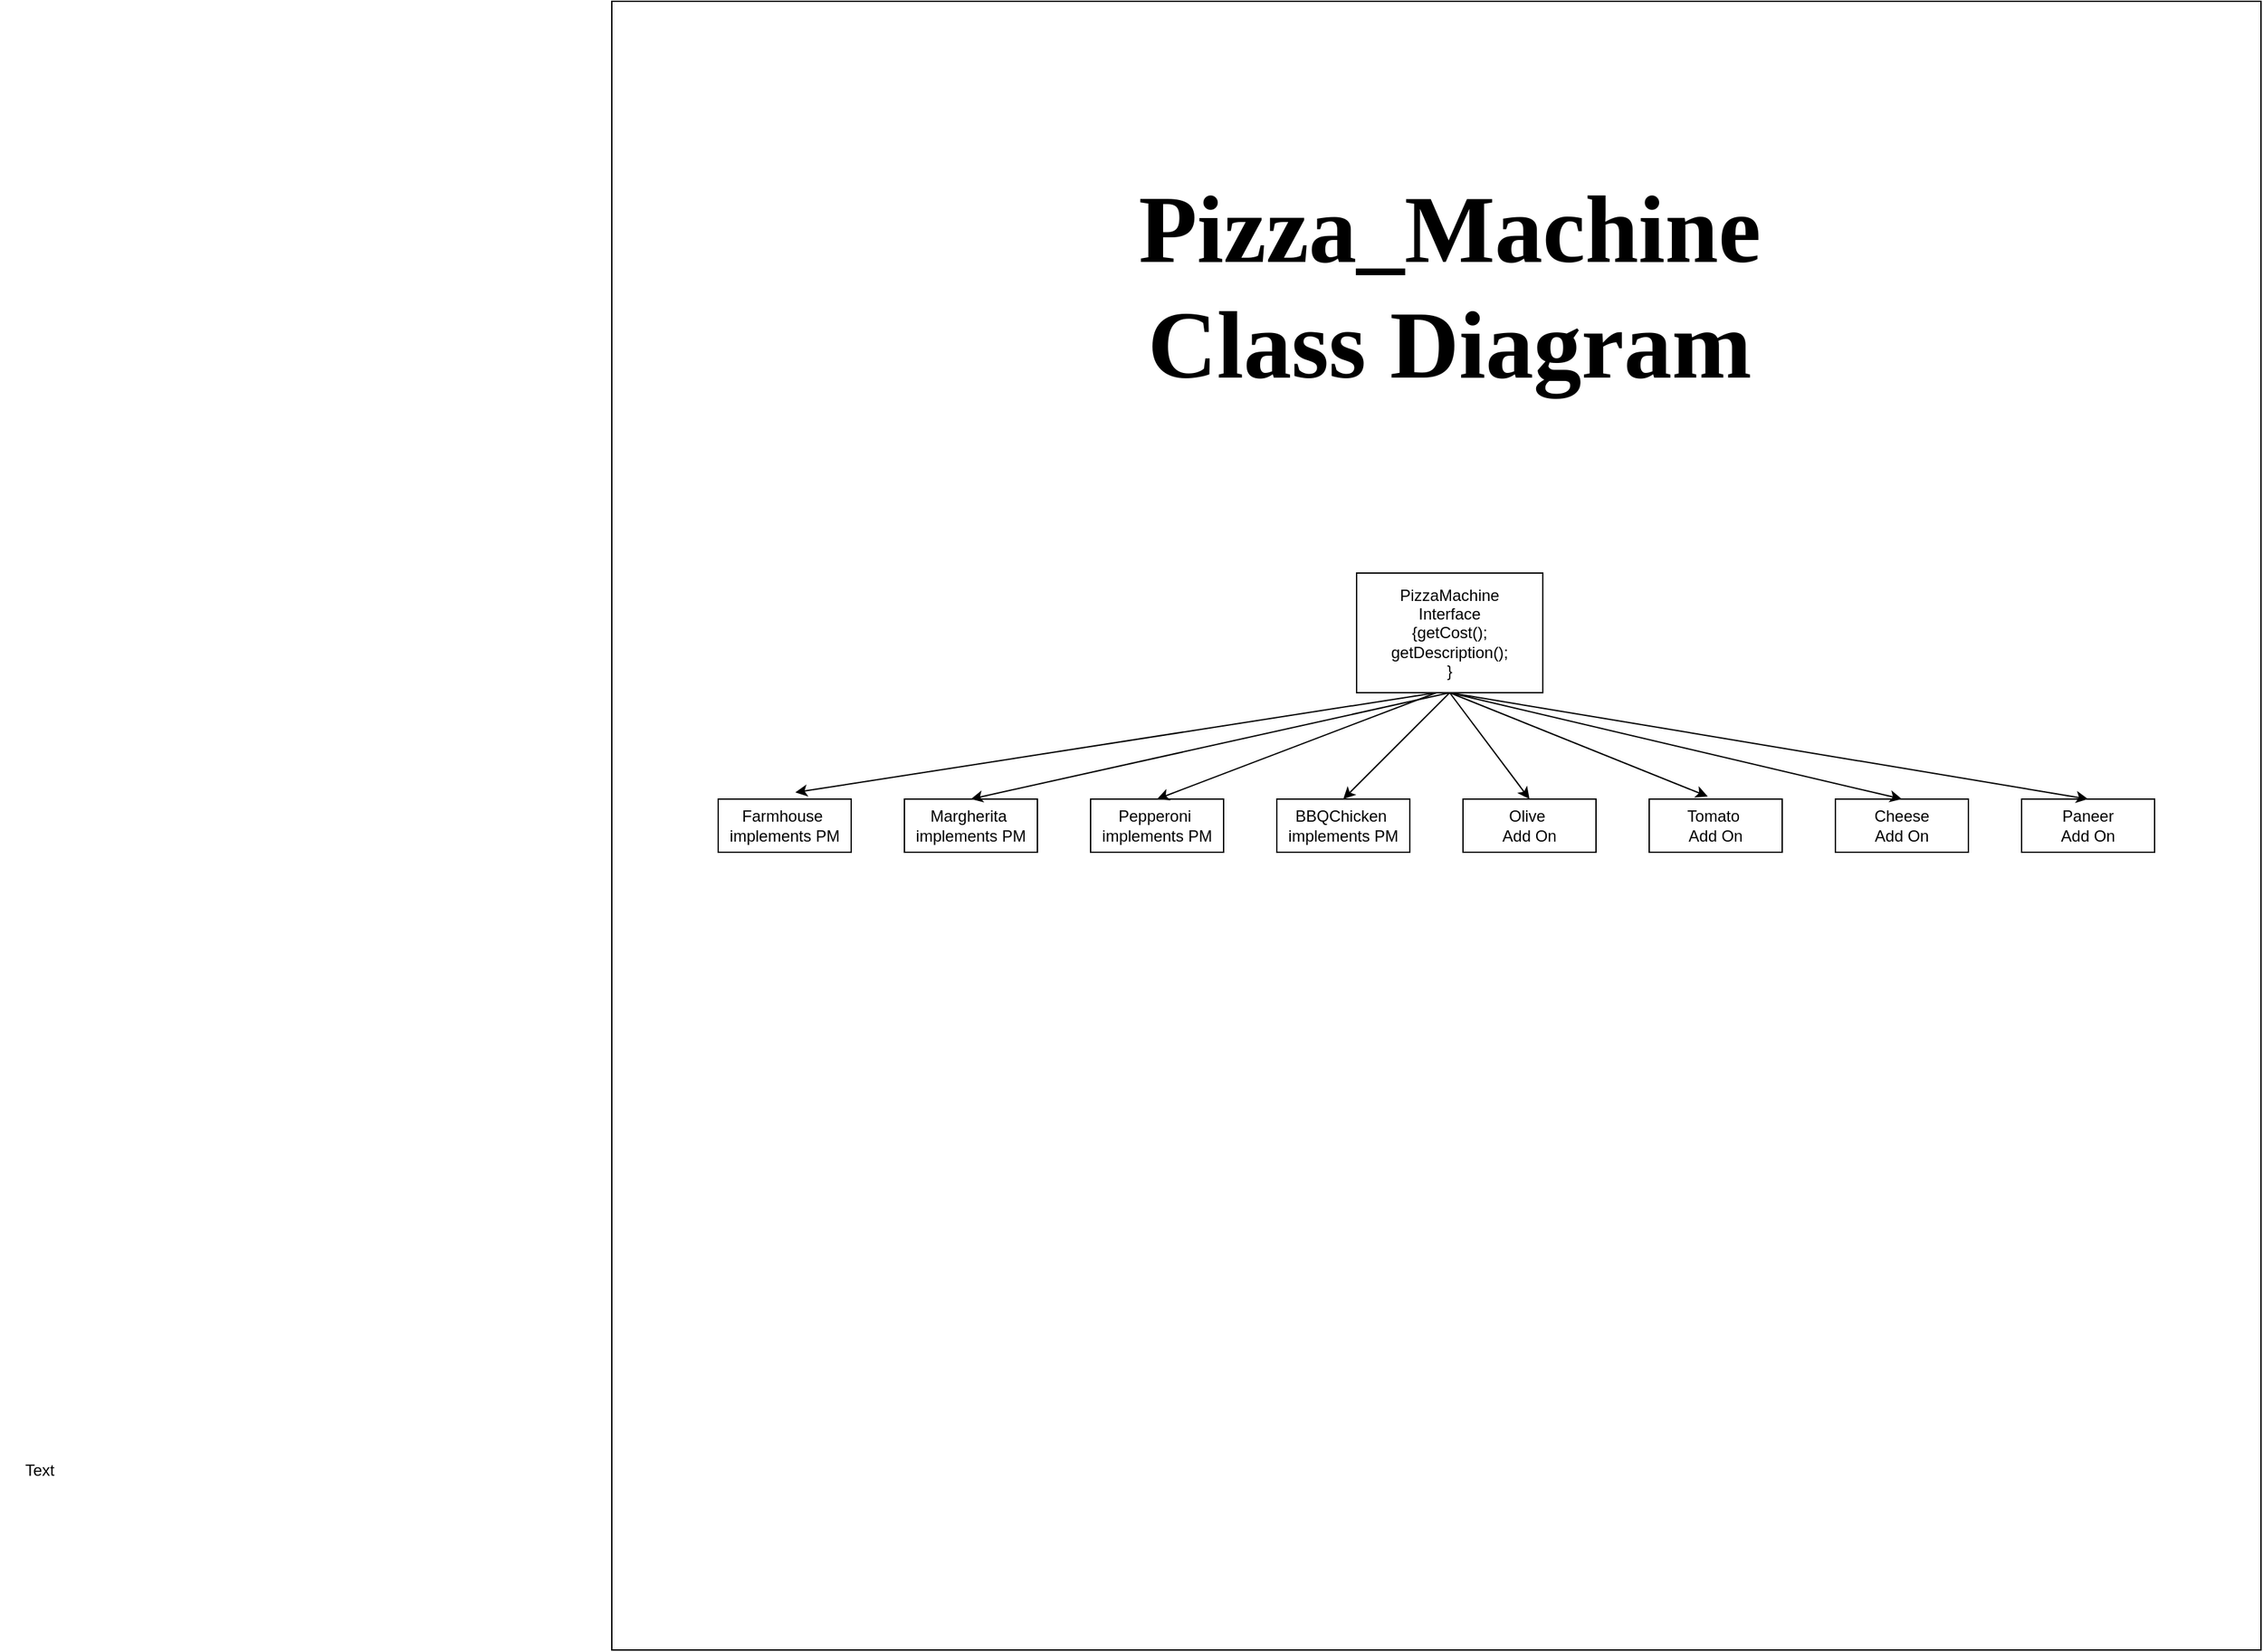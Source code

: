 <mxfile version="20.8.20" type="github">
  <diagram name="Page-1" id="VmqbNAQ8ySxYOdTu0RUP">
    <mxGraphModel dx="4198" dy="2712" grid="1" gridSize="10" guides="1" tooltips="1" connect="1" arrows="1" fold="1" page="1" pageScale="1" pageWidth="850" pageHeight="1100" math="0" shadow="0">
      <root>
        <mxCell id="0" />
        <mxCell id="1" parent="0" />
        <mxCell id="bt7QYrZST3vWygyTc_tJ-25" value="" style="whiteSpace=wrap;html=1;aspect=fixed;" vertex="1" parent="1">
          <mxGeometry x="120" y="-120" width="1240" height="1240" as="geometry" />
        </mxCell>
        <mxCell id="bt7QYrZST3vWygyTc_tJ-1" value="PizzaMachine&lt;br&gt;Interface&lt;br&gt;{getCost();&lt;br style=&quot;border-color: var(--border-color);&quot;&gt;getDescription();&lt;br&gt;}" style="rounded=0;whiteSpace=wrap;html=1;" vertex="1" parent="1">
          <mxGeometry x="680" y="310" width="140" height="90" as="geometry" />
        </mxCell>
        <mxCell id="bt7QYrZST3vWygyTc_tJ-2" value="Farmhouse&amp;nbsp;&lt;br&gt;implements PM" style="rounded=0;whiteSpace=wrap;html=1;" vertex="1" parent="1">
          <mxGeometry x="200" y="480" width="100" height="40" as="geometry" />
        </mxCell>
        <mxCell id="bt7QYrZST3vWygyTc_tJ-3" value="Margherita&amp;nbsp;&lt;br style=&quot;border-color: var(--border-color);&quot;&gt;implements PM" style="rounded=0;whiteSpace=wrap;html=1;" vertex="1" parent="1">
          <mxGeometry x="340" y="480" width="100" height="40" as="geometry" />
        </mxCell>
        <mxCell id="bt7QYrZST3vWygyTc_tJ-4" value="Pepperoni&amp;nbsp;&lt;br style=&quot;border-color: var(--border-color);&quot;&gt;implements PM" style="rounded=0;whiteSpace=wrap;html=1;" vertex="1" parent="1">
          <mxGeometry x="480" y="480" width="100" height="40" as="geometry" />
        </mxCell>
        <mxCell id="bt7QYrZST3vWygyTc_tJ-5" value="BBQChicken&amp;nbsp;&lt;br style=&quot;border-color: var(--border-color);&quot;&gt;implements PM" style="rounded=0;whiteSpace=wrap;html=1;" vertex="1" parent="1">
          <mxGeometry x="620" y="480" width="100" height="40" as="geometry" />
        </mxCell>
        <mxCell id="bt7QYrZST3vWygyTc_tJ-6" value="Olive&amp;nbsp;&lt;br&gt;Add On&lt;br&gt;&lt;span id=&quot;docs-internal-guid-4011a0b1-7fff-b4d0-f305-c6e4db0675ac&quot;&gt;&lt;/span&gt;" style="rounded=0;whiteSpace=wrap;html=1;" vertex="1" parent="1">
          <mxGeometry x="760" y="480" width="100" height="40" as="geometry" />
        </mxCell>
        <mxCell id="bt7QYrZST3vWygyTc_tJ-7" value="Tomato&amp;nbsp;&lt;br&gt;Add On" style="rounded=0;whiteSpace=wrap;html=1;" vertex="1" parent="1">
          <mxGeometry x="900" y="480" width="100" height="40" as="geometry" />
        </mxCell>
        <mxCell id="bt7QYrZST3vWygyTc_tJ-8" value="Cheese&lt;br&gt;Add On" style="rounded=0;whiteSpace=wrap;html=1;" vertex="1" parent="1">
          <mxGeometry x="1040" y="480" width="100" height="40" as="geometry" />
        </mxCell>
        <mxCell id="bt7QYrZST3vWygyTc_tJ-9" value="Paneer&lt;br&gt;Add On" style="rounded=0;whiteSpace=wrap;html=1;" vertex="1" parent="1">
          <mxGeometry x="1180" y="480" width="100" height="40" as="geometry" />
        </mxCell>
        <mxCell id="bt7QYrZST3vWygyTc_tJ-12" value="" style="endArrow=classic;html=1;rounded=0;entryX=0.58;entryY=-0.125;entryDx=0;entryDy=0;entryPerimeter=0;" edge="1" parent="1" target="bt7QYrZST3vWygyTc_tJ-2">
          <mxGeometry width="50" height="50" relative="1" as="geometry">
            <mxPoint x="740" y="400" as="sourcePoint" />
            <mxPoint x="240" y="470" as="targetPoint" />
          </mxGeometry>
        </mxCell>
        <mxCell id="bt7QYrZST3vWygyTc_tJ-13" value="" style="endArrow=classic;html=1;rounded=0;entryX=0.5;entryY=0;entryDx=0;entryDy=0;exitX=0.5;exitY=1;exitDx=0;exitDy=0;" edge="1" parent="1" source="bt7QYrZST3vWygyTc_tJ-1" target="bt7QYrZST3vWygyTc_tJ-3">
          <mxGeometry width="50" height="50" relative="1" as="geometry">
            <mxPoint x="420" y="390" as="sourcePoint" />
            <mxPoint x="370" y="470" as="targetPoint" />
          </mxGeometry>
        </mxCell>
        <mxCell id="bt7QYrZST3vWygyTc_tJ-15" value="" style="endArrow=classic;html=1;rounded=0;entryX=0.5;entryY=0;entryDx=0;entryDy=0;" edge="1" parent="1" target="bt7QYrZST3vWygyTc_tJ-4">
          <mxGeometry width="50" height="50" relative="1" as="geometry">
            <mxPoint x="740" y="400" as="sourcePoint" />
            <mxPoint x="490" y="470" as="targetPoint" />
          </mxGeometry>
        </mxCell>
        <mxCell id="bt7QYrZST3vWygyTc_tJ-16" value="" style="endArrow=classic;html=1;rounded=0;entryX=0.5;entryY=0;entryDx=0;entryDy=0;exitX=0.5;exitY=1;exitDx=0;exitDy=0;" edge="1" parent="1" source="bt7QYrZST3vWygyTc_tJ-1" target="bt7QYrZST3vWygyTc_tJ-5">
          <mxGeometry width="50" height="50" relative="1" as="geometry">
            <mxPoint x="670" y="380" as="sourcePoint" />
            <mxPoint x="620" y="460" as="targetPoint" />
          </mxGeometry>
        </mxCell>
        <mxCell id="bt7QYrZST3vWygyTc_tJ-17" value="" style="endArrow=classic;html=1;rounded=0;entryX=0.5;entryY=0;entryDx=0;entryDy=0;exitX=0.5;exitY=1;exitDx=0;exitDy=0;" edge="1" parent="1" source="bt7QYrZST3vWygyTc_tJ-1" target="bt7QYrZST3vWygyTc_tJ-6">
          <mxGeometry width="50" height="50" relative="1" as="geometry">
            <mxPoint x="870" y="380" as="sourcePoint" />
            <mxPoint x="820" y="460" as="targetPoint" />
          </mxGeometry>
        </mxCell>
        <mxCell id="bt7QYrZST3vWygyTc_tJ-18" value="" style="endArrow=classic;html=1;rounded=0;entryX=0.44;entryY=-0.05;entryDx=0;entryDy=0;entryPerimeter=0;exitX=0.5;exitY=1;exitDx=0;exitDy=0;" edge="1" parent="1" source="bt7QYrZST3vWygyTc_tJ-1" target="bt7QYrZST3vWygyTc_tJ-7">
          <mxGeometry width="50" height="50" relative="1" as="geometry">
            <mxPoint x="980" y="370" as="sourcePoint" />
            <mxPoint x="930" y="450" as="targetPoint" />
          </mxGeometry>
        </mxCell>
        <mxCell id="bt7QYrZST3vWygyTc_tJ-19" value="" style="endArrow=classic;html=1;rounded=0;entryX=0.5;entryY=0;entryDx=0;entryDy=0;exitX=0.5;exitY=1;exitDx=0;exitDy=0;" edge="1" parent="1" source="bt7QYrZST3vWygyTc_tJ-1" target="bt7QYrZST3vWygyTc_tJ-8">
          <mxGeometry width="50" height="50" relative="1" as="geometry">
            <mxPoint x="1120" y="390" as="sourcePoint" />
            <mxPoint x="1070" y="470" as="targetPoint" />
          </mxGeometry>
        </mxCell>
        <mxCell id="bt7QYrZST3vWygyTc_tJ-20" value="" style="endArrow=classic;html=1;rounded=0;entryX=0.5;entryY=0;entryDx=0;entryDy=0;exitX=0.5;exitY=1;exitDx=0;exitDy=0;" edge="1" parent="1" source="bt7QYrZST3vWygyTc_tJ-1" target="bt7QYrZST3vWygyTc_tJ-9">
          <mxGeometry width="50" height="50" relative="1" as="geometry">
            <mxPoint x="1270" y="380" as="sourcePoint" />
            <mxPoint x="1220" y="460" as="targetPoint" />
          </mxGeometry>
        </mxCell>
        <mxCell id="bt7QYrZST3vWygyTc_tJ-21" value="&lt;span id=&quot;docs-internal-guid-aced465d-7fff-5388-8063-2dc90aaff3e8&quot;&gt;&lt;/span&gt;" style="text;html=1;strokeColor=none;fillColor=none;align=center;verticalAlign=middle;whiteSpace=wrap;rounded=0;" vertex="1" parent="1">
          <mxGeometry x="390" y="400" width="60" height="30" as="geometry" />
        </mxCell>
        <mxCell id="bt7QYrZST3vWygyTc_tJ-27" value="Text" style="text;html=1;strokeColor=none;fillColor=none;align=center;verticalAlign=middle;whiteSpace=wrap;rounded=0;" vertex="1" parent="1">
          <mxGeometry x="-340" y="970" width="60" height="30" as="geometry" />
        </mxCell>
        <mxCell id="bt7QYrZST3vWygyTc_tJ-28" value="&lt;b&gt;&lt;font style=&quot;font-size: 72px;&quot; face=&quot;Times New Roman&quot;&gt;Pizza_Machine Class Diagram&lt;/font&gt;&lt;/b&gt;" style="text;html=1;strokeColor=none;fillColor=none;align=center;verticalAlign=middle;whiteSpace=wrap;rounded=0;" vertex="1" parent="1">
          <mxGeometry x="430" y="80" width="640" height="30" as="geometry" />
        </mxCell>
      </root>
    </mxGraphModel>
  </diagram>
</mxfile>
